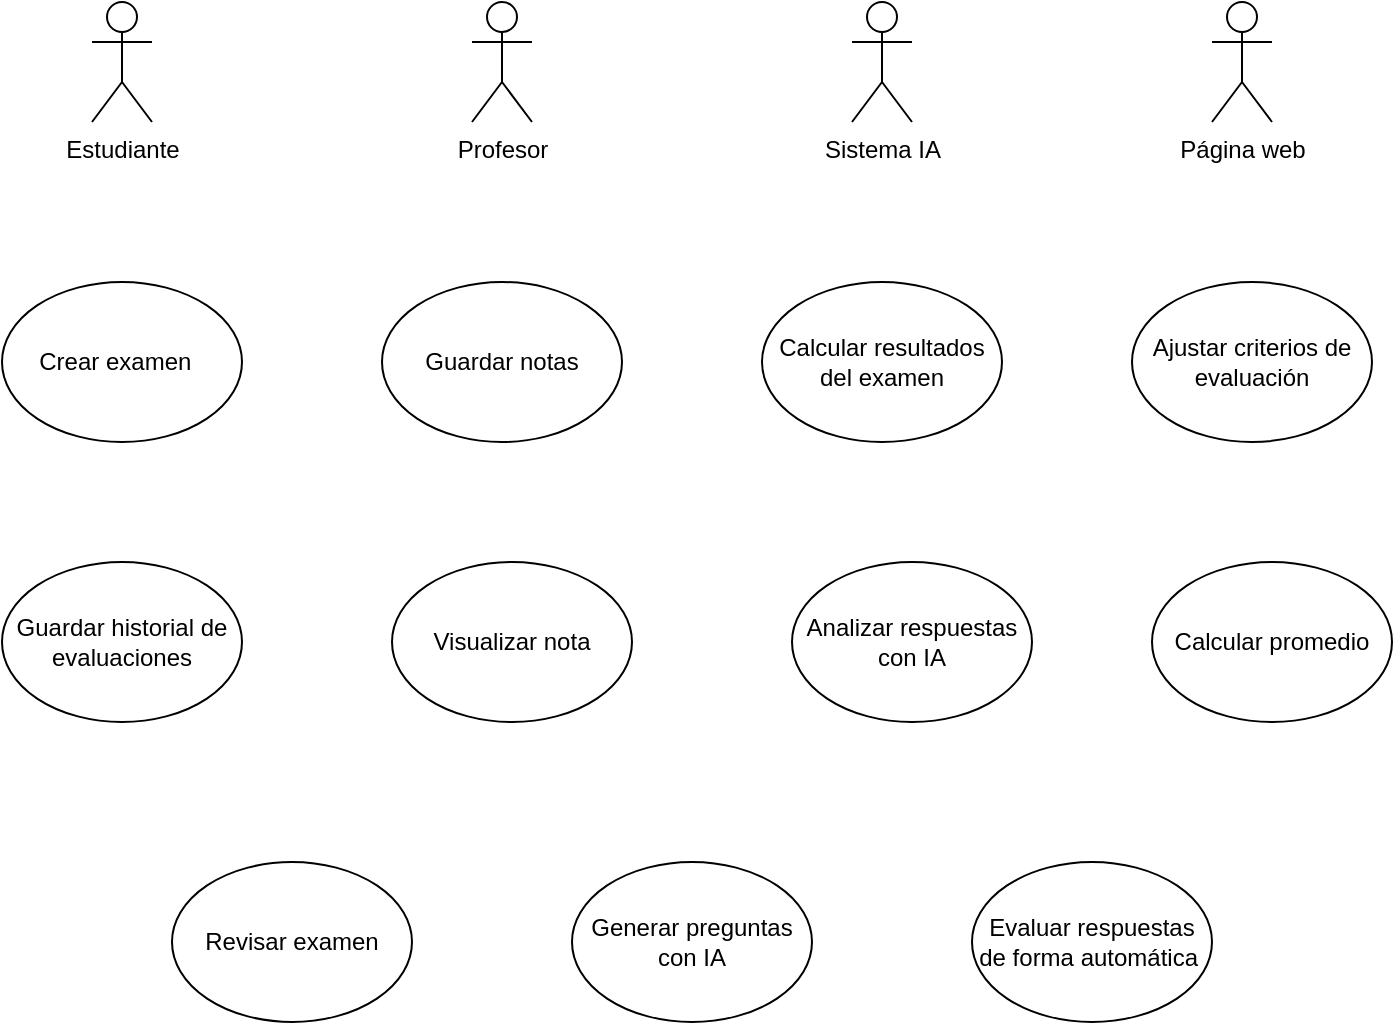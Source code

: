 <mxfile version="26.2.13">
  <diagram name="Página-1" id="vkiyXSqotUK001SRrdO8">
    <mxGraphModel dx="1036" dy="570" grid="1" gridSize="10" guides="1" tooltips="1" connect="1" arrows="1" fold="1" page="1" pageScale="1" pageWidth="827" pageHeight="1169" math="0" shadow="0">
      <root>
        <mxCell id="0" />
        <mxCell id="1" parent="0" />
        <mxCell id="fIKLDwscIjLGTmXY1k3A-1" value="Estudiante" style="shape=umlActor;verticalLabelPosition=bottom;verticalAlign=top;html=1;outlineConnect=0;" vertex="1" parent="1">
          <mxGeometry x="100" y="170" width="30" height="60" as="geometry" />
        </mxCell>
        <mxCell id="fIKLDwscIjLGTmXY1k3A-4" value="Profesor" style="shape=umlActor;verticalLabelPosition=bottom;verticalAlign=top;html=1;outlineConnect=0;" vertex="1" parent="1">
          <mxGeometry x="290" y="170" width="30" height="60" as="geometry" />
        </mxCell>
        <mxCell id="fIKLDwscIjLGTmXY1k3A-10" value="Sistema IA" style="shape=umlActor;verticalLabelPosition=bottom;verticalAlign=top;html=1;outlineConnect=0;" vertex="1" parent="1">
          <mxGeometry x="480" y="170" width="30" height="60" as="geometry" />
        </mxCell>
        <mxCell id="fIKLDwscIjLGTmXY1k3A-11" value="Página web" style="shape=umlActor;verticalLabelPosition=bottom;verticalAlign=top;html=1;outlineConnect=0;" vertex="1" parent="1">
          <mxGeometry x="660" y="170" width="30" height="60" as="geometry" />
        </mxCell>
        <mxCell id="fIKLDwscIjLGTmXY1k3A-13" value="Crear examen&amp;nbsp;&amp;nbsp;" style="ellipse;whiteSpace=wrap;html=1;" vertex="1" parent="1">
          <mxGeometry x="55" y="310" width="120" height="80" as="geometry" />
        </mxCell>
        <mxCell id="fIKLDwscIjLGTmXY1k3A-14" value="Guardar notas" style="ellipse;whiteSpace=wrap;html=1;" vertex="1" parent="1">
          <mxGeometry x="245" y="310" width="120" height="80" as="geometry" />
        </mxCell>
        <mxCell id="fIKLDwscIjLGTmXY1k3A-15" value="Calcular resultados del examen" style="ellipse;whiteSpace=wrap;html=1;" vertex="1" parent="1">
          <mxGeometry x="435" y="310" width="120" height="80" as="geometry" />
        </mxCell>
        <mxCell id="fIKLDwscIjLGTmXY1k3A-16" value="Ajustar criterios de evaluación" style="ellipse;whiteSpace=wrap;html=1;" vertex="1" parent="1">
          <mxGeometry x="620" y="310" width="120" height="80" as="geometry" />
        </mxCell>
        <mxCell id="fIKLDwscIjLGTmXY1k3A-17" value="Guardar historial de evaluaciones" style="ellipse;whiteSpace=wrap;html=1;" vertex="1" parent="1">
          <mxGeometry x="55" y="450" width="120" height="80" as="geometry" />
        </mxCell>
        <mxCell id="fIKLDwscIjLGTmXY1k3A-18" value="Visualizar nota" style="ellipse;whiteSpace=wrap;html=1;" vertex="1" parent="1">
          <mxGeometry x="250" y="450" width="120" height="80" as="geometry" />
        </mxCell>
        <mxCell id="fIKLDwscIjLGTmXY1k3A-19" value="Analizar respuestas con IA" style="ellipse;whiteSpace=wrap;html=1;" vertex="1" parent="1">
          <mxGeometry x="450" y="450" width="120" height="80" as="geometry" />
        </mxCell>
        <mxCell id="fIKLDwscIjLGTmXY1k3A-20" value="Calcular promedio" style="ellipse;whiteSpace=wrap;html=1;" vertex="1" parent="1">
          <mxGeometry x="630" y="450" width="120" height="80" as="geometry" />
        </mxCell>
        <mxCell id="fIKLDwscIjLGTmXY1k3A-21" value="Revisar examen" style="ellipse;whiteSpace=wrap;html=1;" vertex="1" parent="1">
          <mxGeometry x="140" y="600" width="120" height="80" as="geometry" />
        </mxCell>
        <mxCell id="fIKLDwscIjLGTmXY1k3A-22" value="Generar preguntas con IA" style="ellipse;whiteSpace=wrap;html=1;" vertex="1" parent="1">
          <mxGeometry x="340" y="600" width="120" height="80" as="geometry" />
        </mxCell>
        <mxCell id="fIKLDwscIjLGTmXY1k3A-23" value="Evaluar respuestas de forma automática&amp;nbsp;" style="ellipse;whiteSpace=wrap;html=1;" vertex="1" parent="1">
          <mxGeometry x="540" y="600" width="120" height="80" as="geometry" />
        </mxCell>
      </root>
    </mxGraphModel>
  </diagram>
</mxfile>
